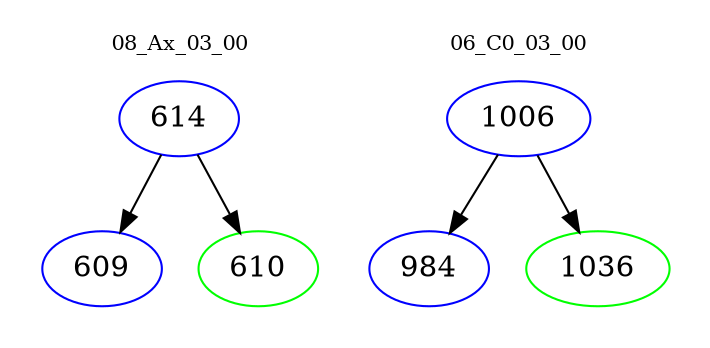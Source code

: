 digraph{
subgraph cluster_0 {
color = white
label = "08_Ax_03_00";
fontsize=10;
T0_614 [label="614", color="blue"]
T0_614 -> T0_609 [color="black"]
T0_609 [label="609", color="blue"]
T0_614 -> T0_610 [color="black"]
T0_610 [label="610", color="green"]
}
subgraph cluster_1 {
color = white
label = "06_C0_03_00";
fontsize=10;
T1_1006 [label="1006", color="blue"]
T1_1006 -> T1_984 [color="black"]
T1_984 [label="984", color="blue"]
T1_1006 -> T1_1036 [color="black"]
T1_1036 [label="1036", color="green"]
}
}
